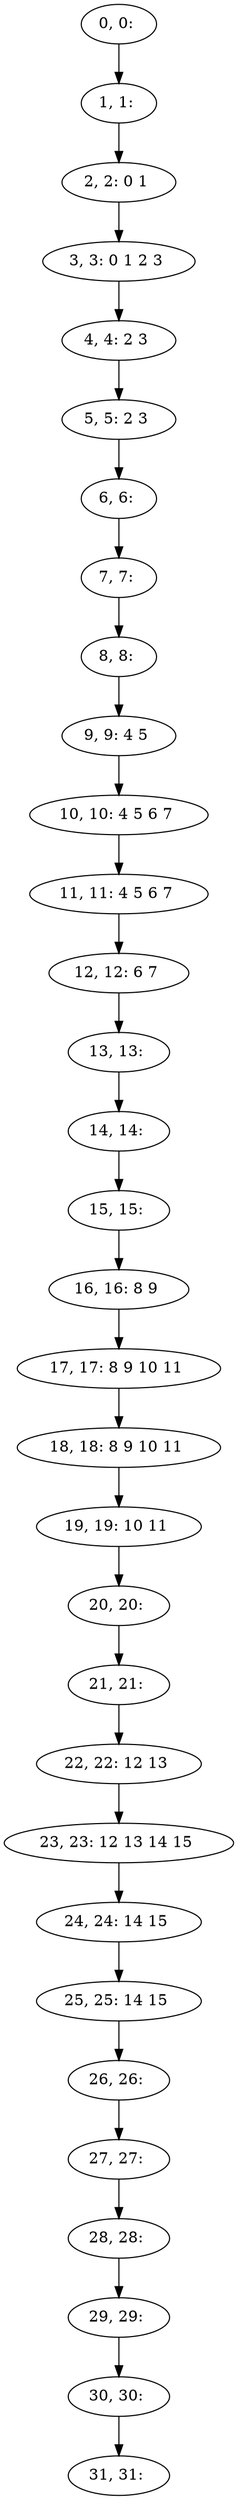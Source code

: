 digraph G {
0[label="0, 0: "];
1[label="1, 1: "];
2[label="2, 2: 0 1 "];
3[label="3, 3: 0 1 2 3 "];
4[label="4, 4: 2 3 "];
5[label="5, 5: 2 3 "];
6[label="6, 6: "];
7[label="7, 7: "];
8[label="8, 8: "];
9[label="9, 9: 4 5 "];
10[label="10, 10: 4 5 6 7 "];
11[label="11, 11: 4 5 6 7 "];
12[label="12, 12: 6 7 "];
13[label="13, 13: "];
14[label="14, 14: "];
15[label="15, 15: "];
16[label="16, 16: 8 9 "];
17[label="17, 17: 8 9 10 11 "];
18[label="18, 18: 8 9 10 11 "];
19[label="19, 19: 10 11 "];
20[label="20, 20: "];
21[label="21, 21: "];
22[label="22, 22: 12 13 "];
23[label="23, 23: 12 13 14 15 "];
24[label="24, 24: 14 15 "];
25[label="25, 25: 14 15 "];
26[label="26, 26: "];
27[label="27, 27: "];
28[label="28, 28: "];
29[label="29, 29: "];
30[label="30, 30: "];
31[label="31, 31: "];
0->1 ;
1->2 ;
2->3 ;
3->4 ;
4->5 ;
5->6 ;
6->7 ;
7->8 ;
8->9 ;
9->10 ;
10->11 ;
11->12 ;
12->13 ;
13->14 ;
14->15 ;
15->16 ;
16->17 ;
17->18 ;
18->19 ;
19->20 ;
20->21 ;
21->22 ;
22->23 ;
23->24 ;
24->25 ;
25->26 ;
26->27 ;
27->28 ;
28->29 ;
29->30 ;
30->31 ;
}
